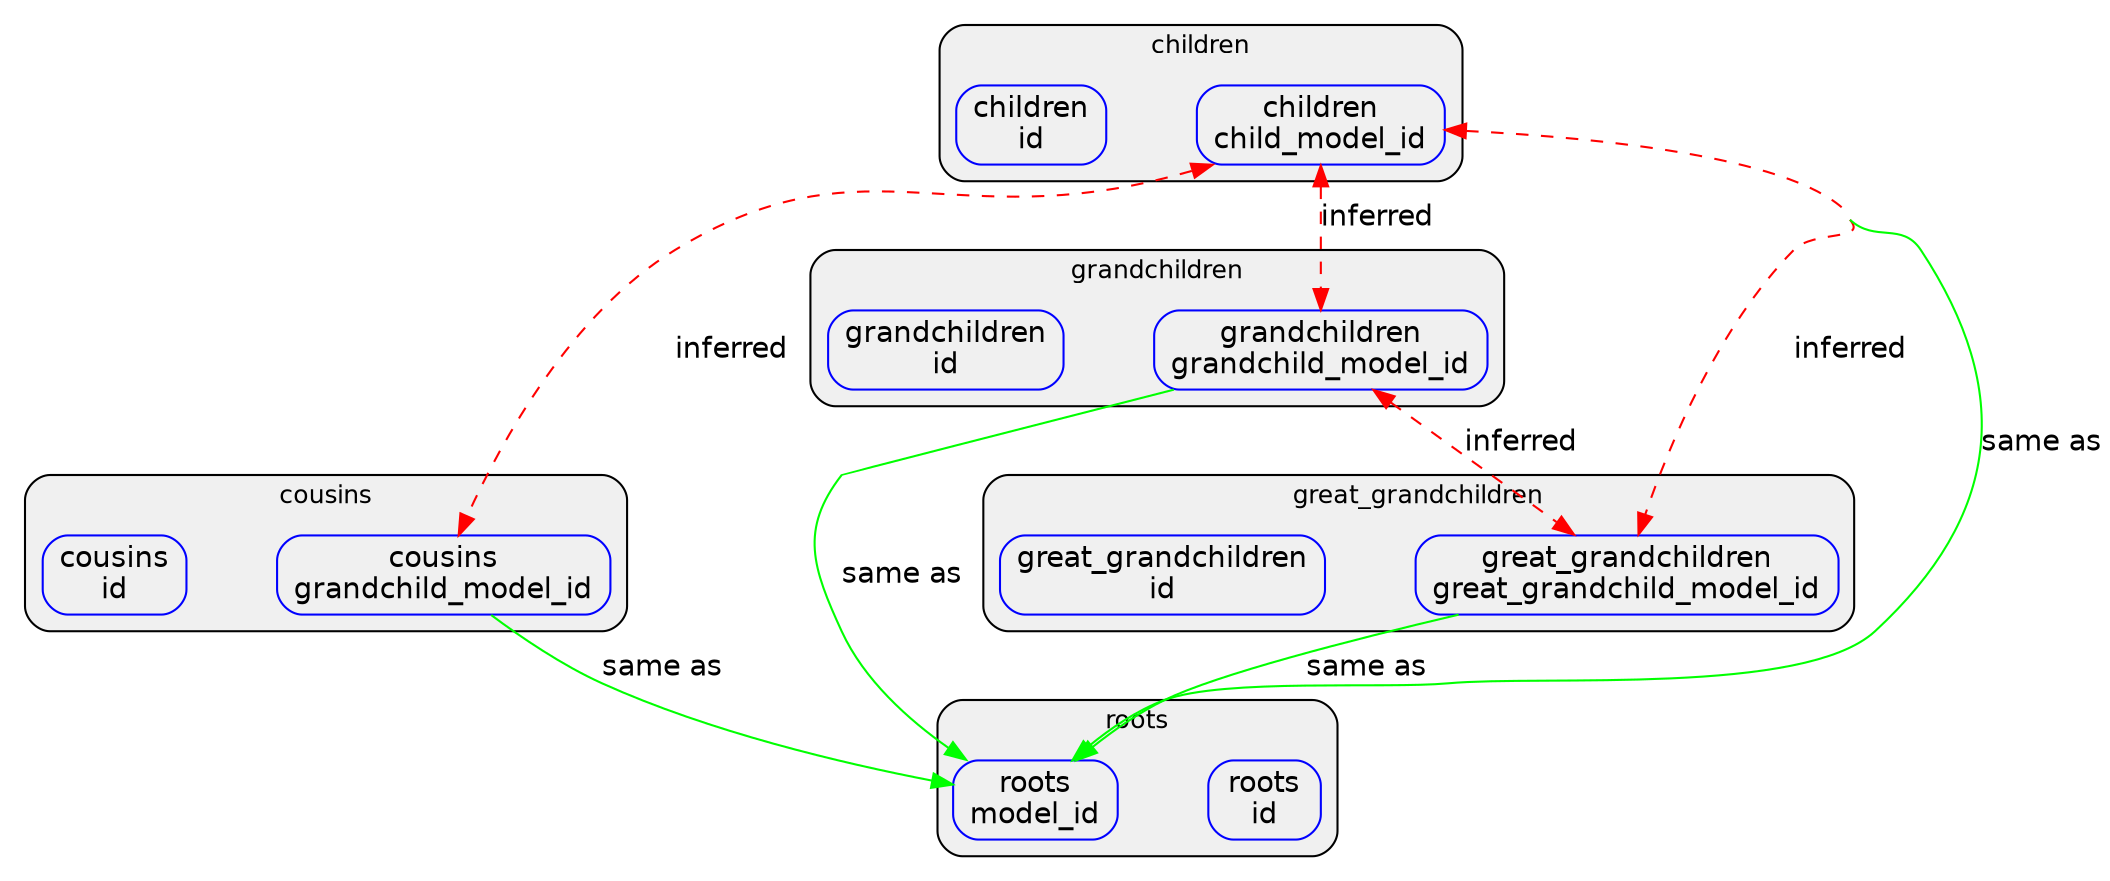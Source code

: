 digraph ColumnSameAsNetwork {
graph [
            fontname="Helvetica",
            fontsize=12,
            bgcolor=white,
            splines=true,
            nodesep=0.6,
            concentrate=true,
            compound=true,
        ];
node [shape=box, style=rounded, fontname="Helvetica"];
edge [fontname="Helvetica"];
subgraph cluster_cousins {
  C2 [color="blue", fillcolor="#ffffff", label="cousins\ngrandchild_model_id"];
  C3 [color="blue", fillcolor="#ffffff", label="cousins\nid"];
  label="cousins";
  style="filled, rounded";
  fillcolor="#f0f0f0";
}
subgraph cluster_grandchildren {
  C4 [color="blue", fillcolor="#ffffff", label="grandchildren\ngrandchild_model_id"];
  C5 [color="blue", fillcolor="#ffffff", label="grandchildren\nid"];
  label="grandchildren";
  style="filled, rounded";
  fillcolor="#f0f0f0";
}
subgraph cluster_great_grandchildren {
  C6 [color="blue", fillcolor="#ffffff", label="great_grandchildren\ngreat_grandchild_model_id"];
  C7 [color="blue", fillcolor="#ffffff", label="great_grandchildren\nid"];
  label="great_grandchildren";
  style="filled, rounded";
  fillcolor="#f0f0f0";
}
subgraph cluster_roots {
  C8 [color="blue", fillcolor="#ffffff", label="roots\nid"];
  C9 [color="blue", fillcolor="#ffffff", label="roots\nmodel_id"];
  label="roots";
  style="filled, rounded";
  fillcolor="#f0f0f0";
}
subgraph cluster_children {
  C0 [color="blue", fillcolor="#ffffff", label="children\nchild_model_id"];
  C1 [color="blue", fillcolor="#ffffff", label="children\nid"];
  label="children";
  style="filled, rounded";
  fillcolor="#f0f0f0";
}
  C0 -> C9 [color="green", label="same as"];
  C2 -> C9 [color="green", label="same as"];
  C4 -> C9 [color="green", label="same as"];
  C6 -> C9 [color="green", label="same as"];
  C0 -> C2 [dir="both", color="red", label="inferred", style=dashed];
  C0 -> C4 [dir="both", color="red", label="inferred", style=dashed];
  C0 -> C6 [dir="both", color="red", label="inferred", style=dashed];
  C4 -> C6 [dir="both", color="red", label="inferred", style=dashed];
}
